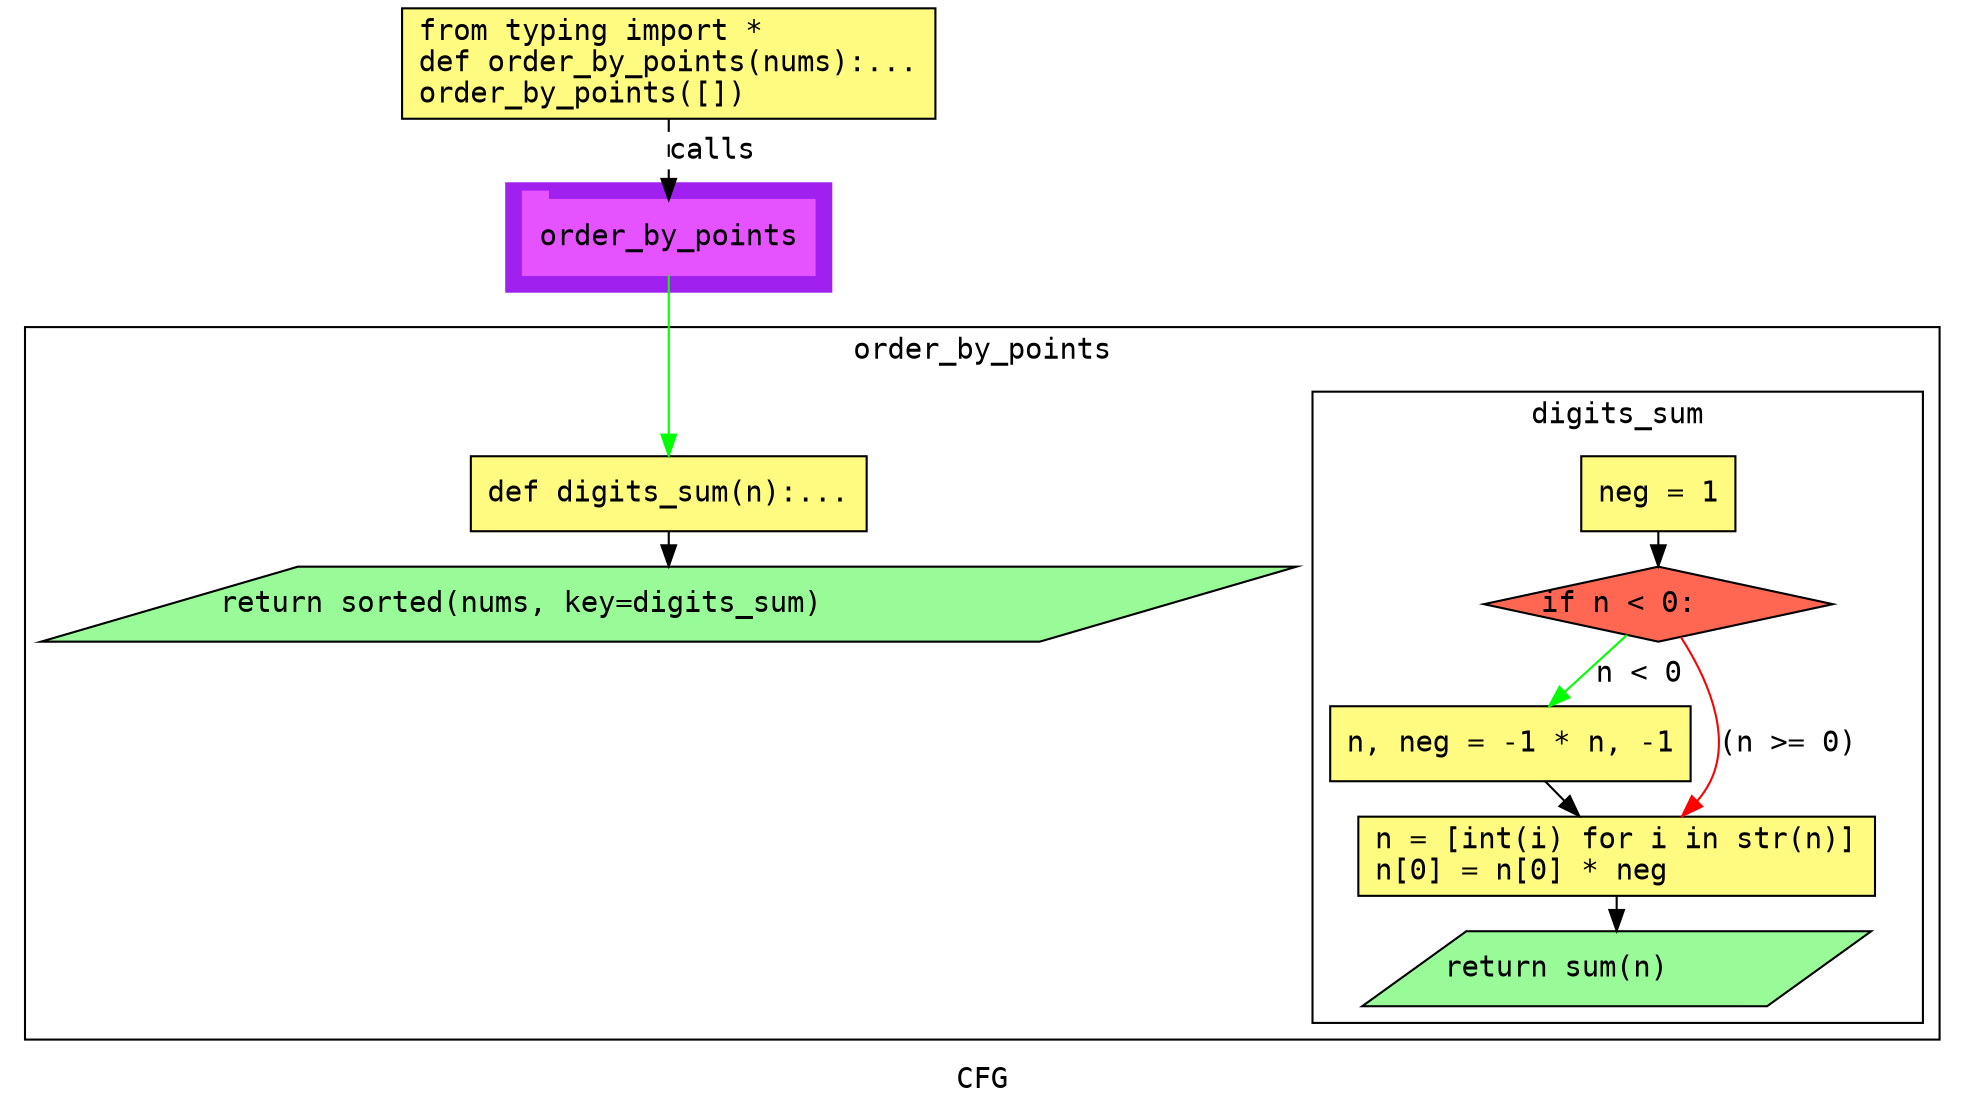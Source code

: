 digraph cluster588CFG {
	graph [bb="0,0,915,526",
		compound=True,
		fontname="DejaVu Sans Mono",
		label=CFG,
		lheight=0.21,
		lp="457.5,11.5",
		lwidth=0.35,
		pack=False,
		rankdir=TB,
		ranksep=0.02
	];
	node [fontname="DejaVu Sans Mono",
		label="\N"
	];
	edge [fontname="DejaVu Sans Mono"];
	subgraph cluster_1 {
		graph [bb="229,390,385,442",
			color=purple,
			compound=true,
			fontname="DejaVu Sans Mono",
			label="",
			rankdir=TB,
			ranksep=0.02,
			shape=tab,
			style=filled
		];
		node [fontname="DejaVu Sans Mono"];
		edge [fontname="DejaVu Sans Mono"];
		17	[color="#E552FF",
			height=0.5,
			label=order_by_points,
			linenum="[14]",
			pos="307,416",
			shape=tab,
			style=filled,
			width=1.9444];
	}
	subgraph cluster2order_by_points {
		graph [bb="8,31,907,373",
			compound=True,
			fontname="DejaVu Sans Mono",
			label=order_by_points,
			lheight=0.21,
			lp="457.5,361.5",
			lwidth=1.72,
			pack=False,
			rankdir=TB,
			ranksep=0.02
		];
		node [fontname="DejaVu Sans Mono"];
		edge [fontname="DejaVu Sans Mono"];
		subgraph cluster8digits_sum {
			graph [bb="606,39,899,342",
				compound=True,
				fontname="DejaVu Sans Mono",
				label=digits_sum,
				lheight=0.21,
				lp="752.5,330.5",
				lwidth=1.15,
				pack=False,
				rankdir=TB,
				ranksep=0.02
			];
			node [fontname="DejaVu Sans Mono"];
			edge [fontname="DejaVu Sans Mono"];
			subgraph cluster_8 {
				graph [color=purple,
					compound=true,
					fontname="DejaVu Sans Mono",
					label="",
					rankdir=TB,
					ranksep=0.02,
					shape=tab,
					style=filled
				];
				node [fontname="DejaVu Sans Mono"];
				edge [fontname="DejaVu Sans Mono"];
			}
			5	[fillcolor="#FFFB81",
				height=0.5,
				label="neg = 1\l",
				linenum="[6]",
				pos="772,293",
				shape=rectangle,
				style="filled,solid",
				width=1.0278];
			6	[fillcolor="#FF6752",
				height=0.5,
				label="if n < 0:\l",
				linenum="[7]",
				pos="772,240",
				shape=diamond,
				style="filled,solid",
				width=2.3234];
			5 -> 6	[color=black,
				pos="e,772,258.25 772,274.73 772,272.66 772,270.5 772,268.32"];
			7	[fillcolor="#FFFB81",
				height=0.5,
				label="n, neg = -1 * n, -1\l",
				linenum="[8]",
				pos="701,173",
				shape=rectangle,
				style="filled,solid",
				width=2.4028];
			6 -> 7	[color=green,
				label="n < 0",
				lp="763,206.5",
				pos="e,719.57,191 756.94,225.22 748.25,217.26 737.08,207.03 727,197.8"];
			8	[fillcolor="#FFFB81",
				height=0.52778,
				label="n = [int(i) for i in str(n)]\ln[0] = n[0] * neg\l",
				linenum="[9, 10]",
				pos="752,119",
				shape=rectangle,
				style="filled,solid",
				width=3.4444];
			6 -> 8	[color=red,
				label="(n >= 0)",
				lp="834.5,173",
				pos="e,783.47,138.33 782.81,224.19 793.95,206.96 808.23,177.96 797,155 795.34,151.6 793.17,148.43 790.68,145.51"];
			7 -> 8	[color=black,
				pos="e,734.03,138.32 717.7,154.97 720.64,151.97 723.76,148.79 726.87,145.62"];
			11	[fillcolor="#98fb98",
				height=0.5,
				label="return sum(n)\l",
				linenum="[11]",
				pos="752,65",
				shape=parallelogram,
				style="filled,solid",
				width=3.2823];
			8 -> 11	[color=black,
				pos="e,752,83.216 752,99.813 752,97.708 752,95.527 752,93.334"];
		}
		3	[fillcolor="#FFFB81",
			height=0.5,
			label="def digits_sum(n):...\l",
			linenum="[5]",
			pos="307,293",
			shape=rectangle,
			style="filled,solid",
			width=2.6389];
		14	[fillcolor="#98fb98",
			height=0.5,
			label="return sorted(nums, key=digits_sum)\l",
			linenum="[12]",
			pos="307,240",
			shape=parallelogram,
			style="filled,solid",
			width=8.0735];
		3 -> 14	[color=black,
			pos="e,307,258.25 307,274.73 307,272.66 307,270.5 307,268.32"];
	}
	1	[fillcolor="#FFFB81",
		height=0.73611,
		label="from typing import *\ldef order_by_points(nums):...\lorder_by_points([])\l",
		linenum="[1]",
		pos="307,499.5",
		shape=rectangle,
		style="filled,solid",
		width=3.5556];
	1 -> 17	[label=calls,
		lp="328,457.5",
		pos="e,307,434.13 307,472.71 307,463.66 307,453.47 307,444.3",
		style=dashed];
	17 -> 3	[color=green,
		pos="e,307,311.38 307,397.92 307,378.04 307,344.92 307,321.42"];
}
